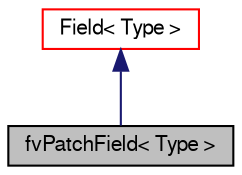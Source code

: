 digraph "fvPatchField&lt; Type &gt;"
{
  bgcolor="transparent";
  edge [fontname="FreeSans",fontsize="10",labelfontname="FreeSans",labelfontsize="10"];
  node [fontname="FreeSans",fontsize="10",shape=record];
  Node86 [label="fvPatchField\< Type \>",height=0.2,width=0.4,color="black", fillcolor="grey75", style="filled", fontcolor="black"];
  Node87 -> Node86 [dir="back",color="midnightblue",fontsize="10",style="solid",fontname="FreeSans"];
  Node87 [label="Field\< Type \>",height=0.2,width=0.4,color="red",URL="$a26466.html",tooltip="Pre-declare SubField and related Field type. "];
}
